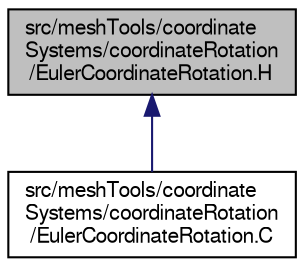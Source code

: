 digraph "src/meshTools/coordinateSystems/coordinateRotation/EulerCoordinateRotation.H"
{
  bgcolor="transparent";
  edge [fontname="FreeSans",fontsize="10",labelfontname="FreeSans",labelfontsize="10"];
  node [fontname="FreeSans",fontsize="10",shape=record];
  Node221 [label="src/meshTools/coordinate\lSystems/coordinateRotation\l/EulerCoordinateRotation.H",height=0.2,width=0.4,color="black", fillcolor="grey75", style="filled", fontcolor="black"];
  Node221 -> Node222 [dir="back",color="midnightblue",fontsize="10",style="solid",fontname="FreeSans"];
  Node222 [label="src/meshTools/coordinate\lSystems/coordinateRotation\l/EulerCoordinateRotation.C",height=0.2,width=0.4,color="black",URL="$a07499.html"];
}

